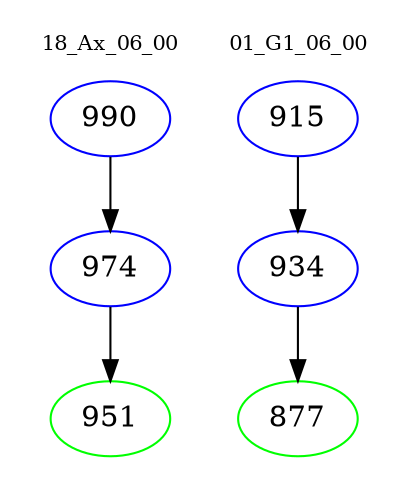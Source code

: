 digraph{
subgraph cluster_0 {
color = white
label = "18_Ax_06_00";
fontsize=10;
T0_990 [label="990", color="blue"]
T0_990 -> T0_974 [color="black"]
T0_974 [label="974", color="blue"]
T0_974 -> T0_951 [color="black"]
T0_951 [label="951", color="green"]
}
subgraph cluster_1 {
color = white
label = "01_G1_06_00";
fontsize=10;
T1_915 [label="915", color="blue"]
T1_915 -> T1_934 [color="black"]
T1_934 [label="934", color="blue"]
T1_934 -> T1_877 [color="black"]
T1_877 [label="877", color="green"]
}
}
